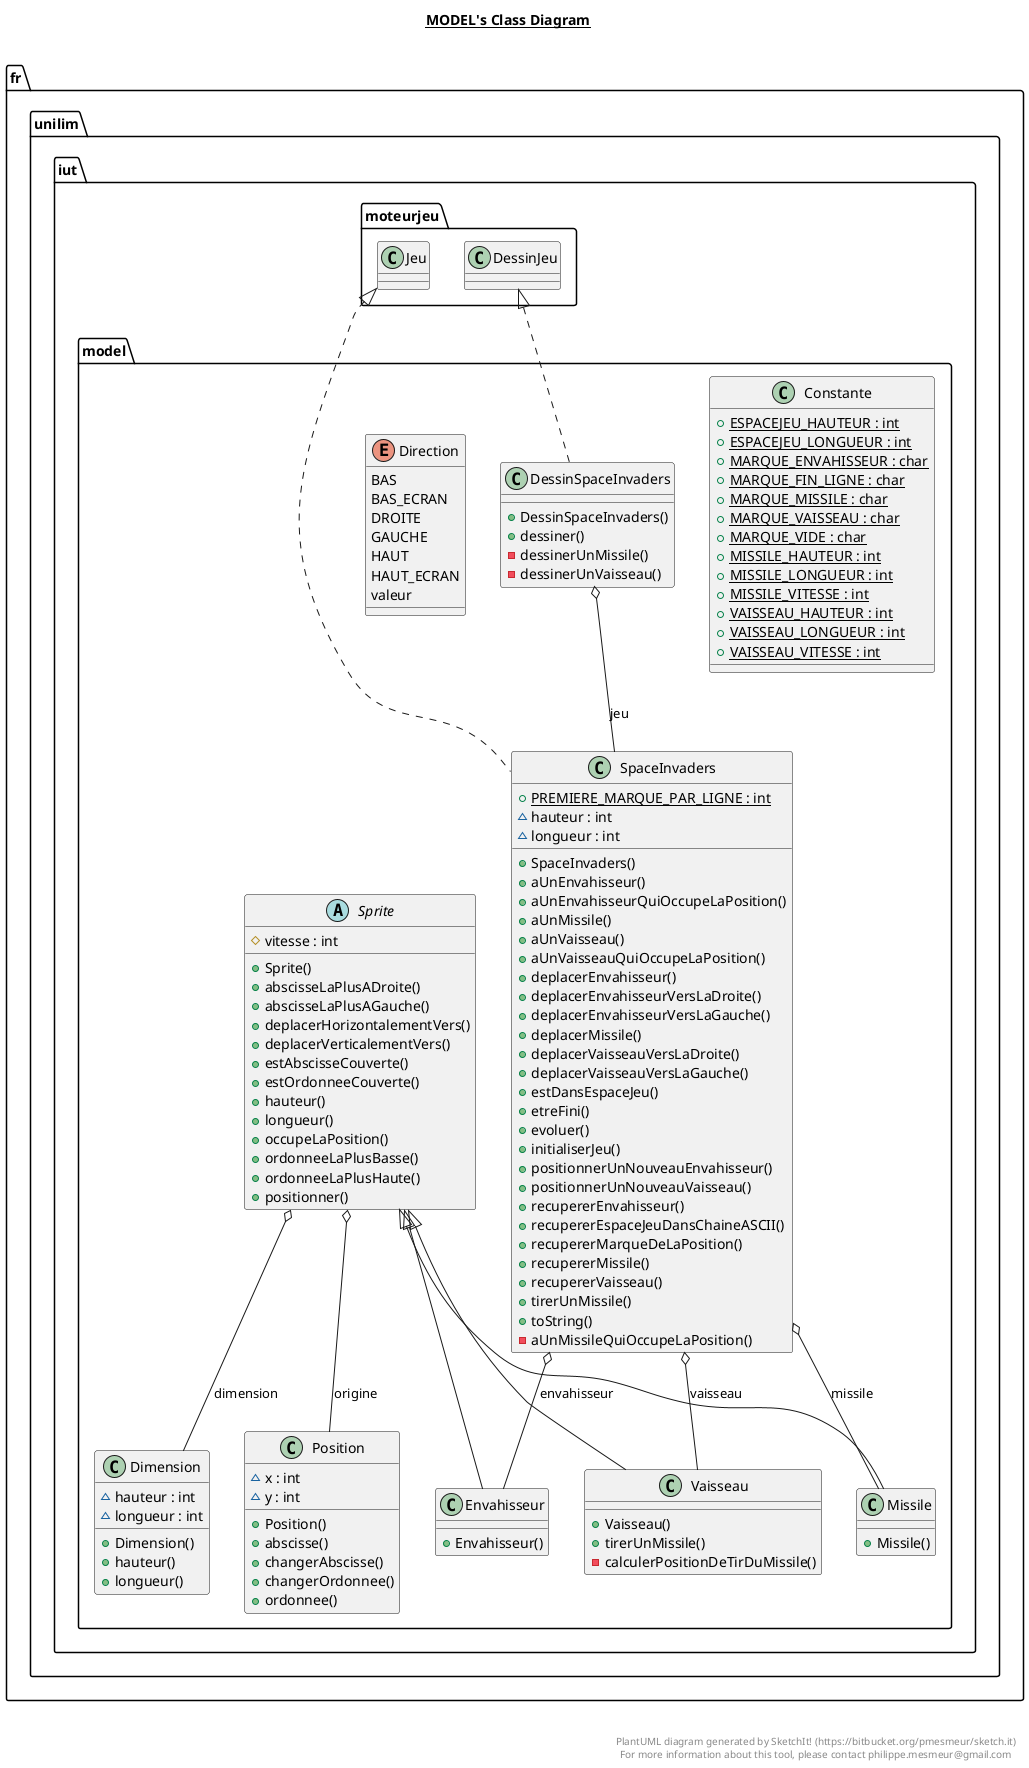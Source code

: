 @startuml

title __MODEL's Class Diagram__\n

  namespace fr.unilim.iut {
    namespace model {
      class fr.unilim.iut.model.Constante {
          {static} + ESPACEJEU_HAUTEUR : int
          {static} + ESPACEJEU_LONGUEUR : int
          {static} + MARQUE_ENVAHISSEUR : char
          {static} + MARQUE_FIN_LIGNE : char
          {static} + MARQUE_MISSILE : char
          {static} + MARQUE_VAISSEAU : char
          {static} + MARQUE_VIDE : char
          {static} + MISSILE_HAUTEUR : int
          {static} + MISSILE_LONGUEUR : int
          {static} + MISSILE_VITESSE : int
          {static} + VAISSEAU_HAUTEUR : int
          {static} + VAISSEAU_LONGUEUR : int
          {static} + VAISSEAU_VITESSE : int
      }
    }
  }
  

  namespace fr.unilim.iut {
    namespace model {
      class fr.unilim.iut.model.DessinSpaceInvaders {
          + DessinSpaceInvaders()
          + dessiner()
          - dessinerUnMissile()
          - dessinerUnVaisseau()
      }
    }
  }
  

  namespace fr.unilim.iut {
    namespace model {
      class fr.unilim.iut.model.Dimension {
          ~ hauteur : int
          ~ longueur : int
          + Dimension()
          + hauteur()
          + longueur()
      }
    }
  }
  

  namespace fr.unilim.iut {
    namespace model {
      enum Direction {
        BAS
        BAS_ECRAN
        DROITE
        GAUCHE
        HAUT
        HAUT_ECRAN
        valeur
      }
    }
  }
  

  namespace fr.unilim.iut {
    namespace model {
      class fr.unilim.iut.model.Envahisseur {
          + Envahisseur()
      }
    }
  }
  

  namespace fr.unilim.iut {
    namespace model {
      class fr.unilim.iut.model.Missile {
          + Missile()
      }
    }
  }
  

  namespace fr.unilim.iut {
    namespace model {
      class fr.unilim.iut.model.Position {
          ~ x : int
          ~ y : int
          + Position()
          + abscisse()
          + changerAbscisse()
          + changerOrdonnee()
          + ordonnee()
      }
    }
  }
  

  namespace fr.unilim.iut {
    namespace model {
      class fr.unilim.iut.model.SpaceInvaders {
          {static} + PREMIERE_MARQUE_PAR_LIGNE : int
          ~ hauteur : int
          ~ longueur : int
          + SpaceInvaders()
          + aUnEnvahisseur()
          + aUnEnvahisseurQuiOccupeLaPosition()
          + aUnMissile()
          + aUnVaisseau()
          + aUnVaisseauQuiOccupeLaPosition()
          + deplacerEnvahisseur()
          + deplacerEnvahisseurVersLaDroite()
          + deplacerEnvahisseurVersLaGauche()
          + deplacerMissile()
          + deplacerVaisseauVersLaDroite()
          + deplacerVaisseauVersLaGauche()
          + estDansEspaceJeu()
          + etreFini()
          + evoluer()
          + initialiserJeu()
          + positionnerUnNouveauEnvahisseur()
          + positionnerUnNouveauVaisseau()
          + recupererEnvahisseur()
          + recupererEspaceJeuDansChaineASCII()
          + recupererMarqueDeLaPosition()
          + recupererMissile()
          + recupererVaisseau()
          + tirerUnMissile()
          + toString()
          - aUnMissileQuiOccupeLaPosition()
      }
    }
  }
  

  namespace fr.unilim.iut {
    namespace model {
      abstract class fr.unilim.iut.model.Sprite {
          # vitesse : int
          + Sprite()
          + abscisseLaPlusADroite()
          + abscisseLaPlusAGauche()
          + deplacerHorizontalementVers()
          + deplacerVerticalementVers()
          + estAbscisseCouverte()
          + estOrdonneeCouverte()
          + hauteur()
          + longueur()
          + occupeLaPosition()
          + ordonneeLaPlusBasse()
          + ordonneeLaPlusHaute()
          + positionner()
      }
    }
  }
  

  namespace fr.unilim.iut {
    namespace model {
      class fr.unilim.iut.model.Vaisseau {
          + Vaisseau()
          + tirerUnMissile()
          - calculerPositionDeTirDuMissile()
      }
    }
  }
  

  fr.unilim.iut.model.DessinSpaceInvaders .up.|> fr.unilim.iut.moteurjeu.DessinJeu
  fr.unilim.iut.model.DessinSpaceInvaders o-- fr.unilim.iut.model.SpaceInvaders : jeu
  fr.unilim.iut.model.Envahisseur -up-|> fr.unilim.iut.model.Sprite
  fr.unilim.iut.model.Missile -up-|> fr.unilim.iut.model.Sprite
  fr.unilim.iut.model.SpaceInvaders .up.|> fr.unilim.iut.moteurjeu.Jeu
  fr.unilim.iut.model.SpaceInvaders o-- fr.unilim.iut.model.Envahisseur : envahisseur
  fr.unilim.iut.model.SpaceInvaders o-- fr.unilim.iut.model.Missile : missile
  fr.unilim.iut.model.SpaceInvaders o-- fr.unilim.iut.model.Vaisseau : vaisseau
  fr.unilim.iut.model.Sprite o-- fr.unilim.iut.model.Dimension : dimension
  fr.unilim.iut.model.Sprite o-- fr.unilim.iut.model.Position : origine
  fr.unilim.iut.model.Vaisseau -up-|> fr.unilim.iut.model.Sprite


right footer


PlantUML diagram generated by SketchIt! (https://bitbucket.org/pmesmeur/sketch.it)
For more information about this tool, please contact philippe.mesmeur@gmail.com
endfooter

@enduml
